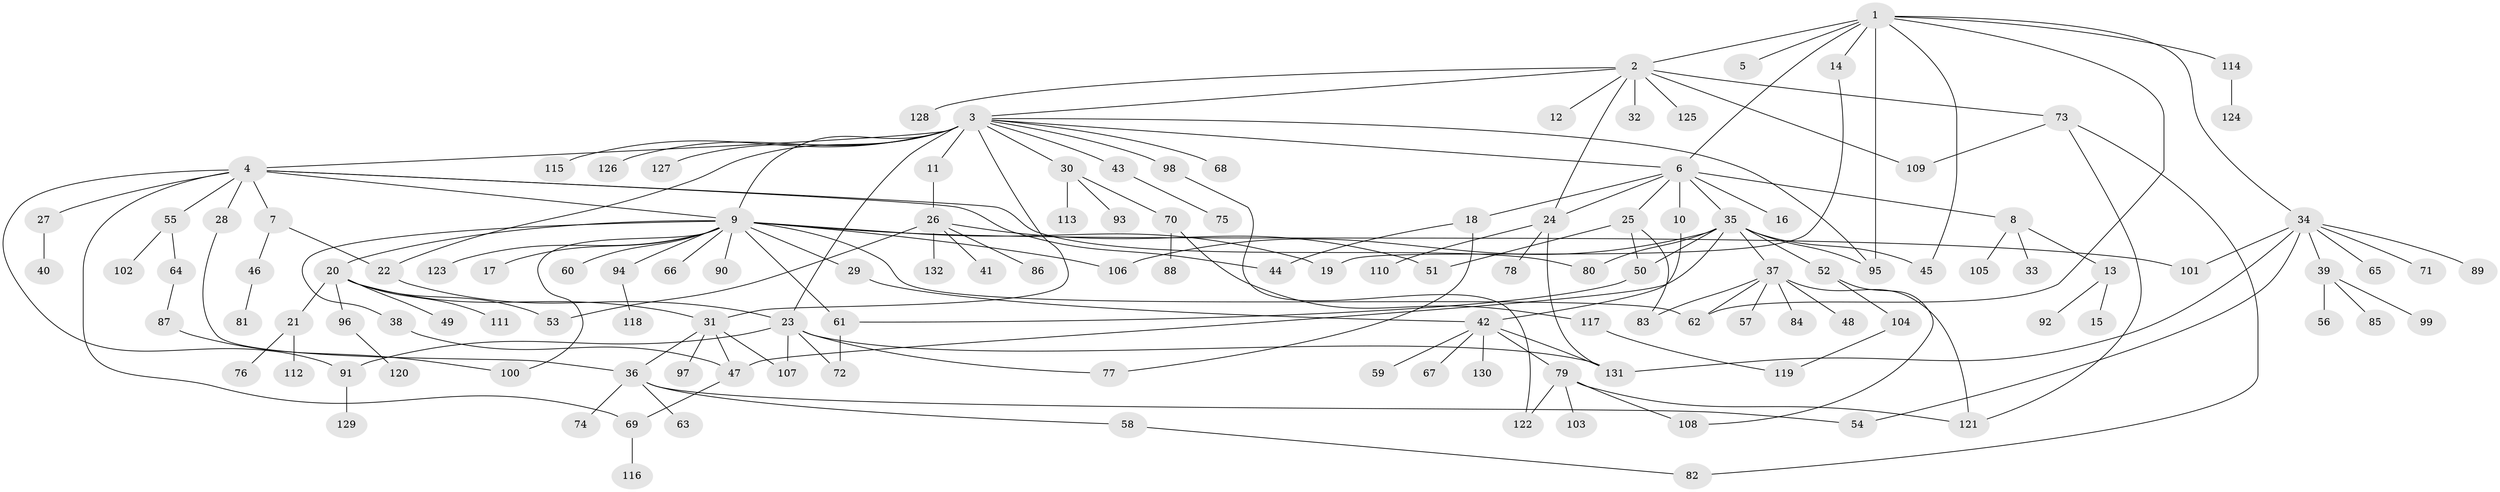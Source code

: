 // Generated by graph-tools (version 1.1) at 2025/01/03/09/25 03:01:52]
// undirected, 132 vertices, 173 edges
graph export_dot {
graph [start="1"]
  node [color=gray90,style=filled];
  1;
  2;
  3;
  4;
  5;
  6;
  7;
  8;
  9;
  10;
  11;
  12;
  13;
  14;
  15;
  16;
  17;
  18;
  19;
  20;
  21;
  22;
  23;
  24;
  25;
  26;
  27;
  28;
  29;
  30;
  31;
  32;
  33;
  34;
  35;
  36;
  37;
  38;
  39;
  40;
  41;
  42;
  43;
  44;
  45;
  46;
  47;
  48;
  49;
  50;
  51;
  52;
  53;
  54;
  55;
  56;
  57;
  58;
  59;
  60;
  61;
  62;
  63;
  64;
  65;
  66;
  67;
  68;
  69;
  70;
  71;
  72;
  73;
  74;
  75;
  76;
  77;
  78;
  79;
  80;
  81;
  82;
  83;
  84;
  85;
  86;
  87;
  88;
  89;
  90;
  91;
  92;
  93;
  94;
  95;
  96;
  97;
  98;
  99;
  100;
  101;
  102;
  103;
  104;
  105;
  106;
  107;
  108;
  109;
  110;
  111;
  112;
  113;
  114;
  115;
  116;
  117;
  118;
  119;
  120;
  121;
  122;
  123;
  124;
  125;
  126;
  127;
  128;
  129;
  130;
  131;
  132;
  1 -- 2;
  1 -- 5;
  1 -- 6;
  1 -- 14;
  1 -- 34;
  1 -- 45;
  1 -- 62;
  1 -- 95;
  1 -- 114;
  2 -- 3;
  2 -- 12;
  2 -- 24;
  2 -- 32;
  2 -- 73;
  2 -- 109;
  2 -- 125;
  2 -- 128;
  3 -- 4;
  3 -- 6;
  3 -- 9;
  3 -- 11;
  3 -- 22;
  3 -- 23;
  3 -- 30;
  3 -- 31;
  3 -- 43;
  3 -- 68;
  3 -- 95;
  3 -- 98;
  3 -- 115;
  3 -- 126;
  3 -- 127;
  4 -- 7;
  4 -- 9;
  4 -- 27;
  4 -- 28;
  4 -- 44;
  4 -- 55;
  4 -- 69;
  4 -- 80;
  4 -- 91;
  6 -- 8;
  6 -- 10;
  6 -- 16;
  6 -- 18;
  6 -- 24;
  6 -- 25;
  6 -- 35;
  7 -- 22;
  7 -- 46;
  8 -- 13;
  8 -- 33;
  8 -- 105;
  9 -- 17;
  9 -- 19;
  9 -- 20;
  9 -- 29;
  9 -- 38;
  9 -- 60;
  9 -- 61;
  9 -- 62;
  9 -- 66;
  9 -- 90;
  9 -- 94;
  9 -- 100;
  9 -- 101;
  9 -- 106;
  9 -- 123;
  10 -- 42;
  11 -- 26;
  13 -- 15;
  13 -- 92;
  14 -- 19;
  18 -- 44;
  18 -- 77;
  20 -- 21;
  20 -- 31;
  20 -- 49;
  20 -- 53;
  20 -- 96;
  20 -- 111;
  21 -- 76;
  21 -- 112;
  22 -- 23;
  23 -- 72;
  23 -- 77;
  23 -- 91;
  23 -- 107;
  23 -- 131;
  24 -- 78;
  24 -- 110;
  24 -- 131;
  25 -- 50;
  25 -- 51;
  25 -- 83;
  26 -- 41;
  26 -- 51;
  26 -- 53;
  26 -- 86;
  26 -- 132;
  27 -- 40;
  28 -- 36;
  29 -- 42;
  30 -- 70;
  30 -- 93;
  30 -- 113;
  31 -- 36;
  31 -- 47;
  31 -- 97;
  31 -- 107;
  34 -- 39;
  34 -- 54;
  34 -- 65;
  34 -- 71;
  34 -- 89;
  34 -- 101;
  34 -- 131;
  35 -- 37;
  35 -- 45;
  35 -- 47;
  35 -- 50;
  35 -- 52;
  35 -- 80;
  35 -- 95;
  35 -- 106;
  36 -- 54;
  36 -- 58;
  36 -- 63;
  36 -- 74;
  37 -- 48;
  37 -- 57;
  37 -- 62;
  37 -- 83;
  37 -- 84;
  37 -- 121;
  38 -- 47;
  39 -- 56;
  39 -- 85;
  39 -- 99;
  42 -- 59;
  42 -- 67;
  42 -- 79;
  42 -- 130;
  42 -- 131;
  43 -- 75;
  46 -- 81;
  47 -- 69;
  50 -- 61;
  52 -- 104;
  52 -- 108;
  55 -- 64;
  55 -- 102;
  58 -- 82;
  61 -- 72;
  64 -- 87;
  69 -- 116;
  70 -- 88;
  70 -- 117;
  73 -- 82;
  73 -- 109;
  73 -- 121;
  79 -- 103;
  79 -- 108;
  79 -- 121;
  79 -- 122;
  87 -- 100;
  91 -- 129;
  94 -- 118;
  96 -- 120;
  98 -- 122;
  104 -- 119;
  114 -- 124;
  117 -- 119;
}
